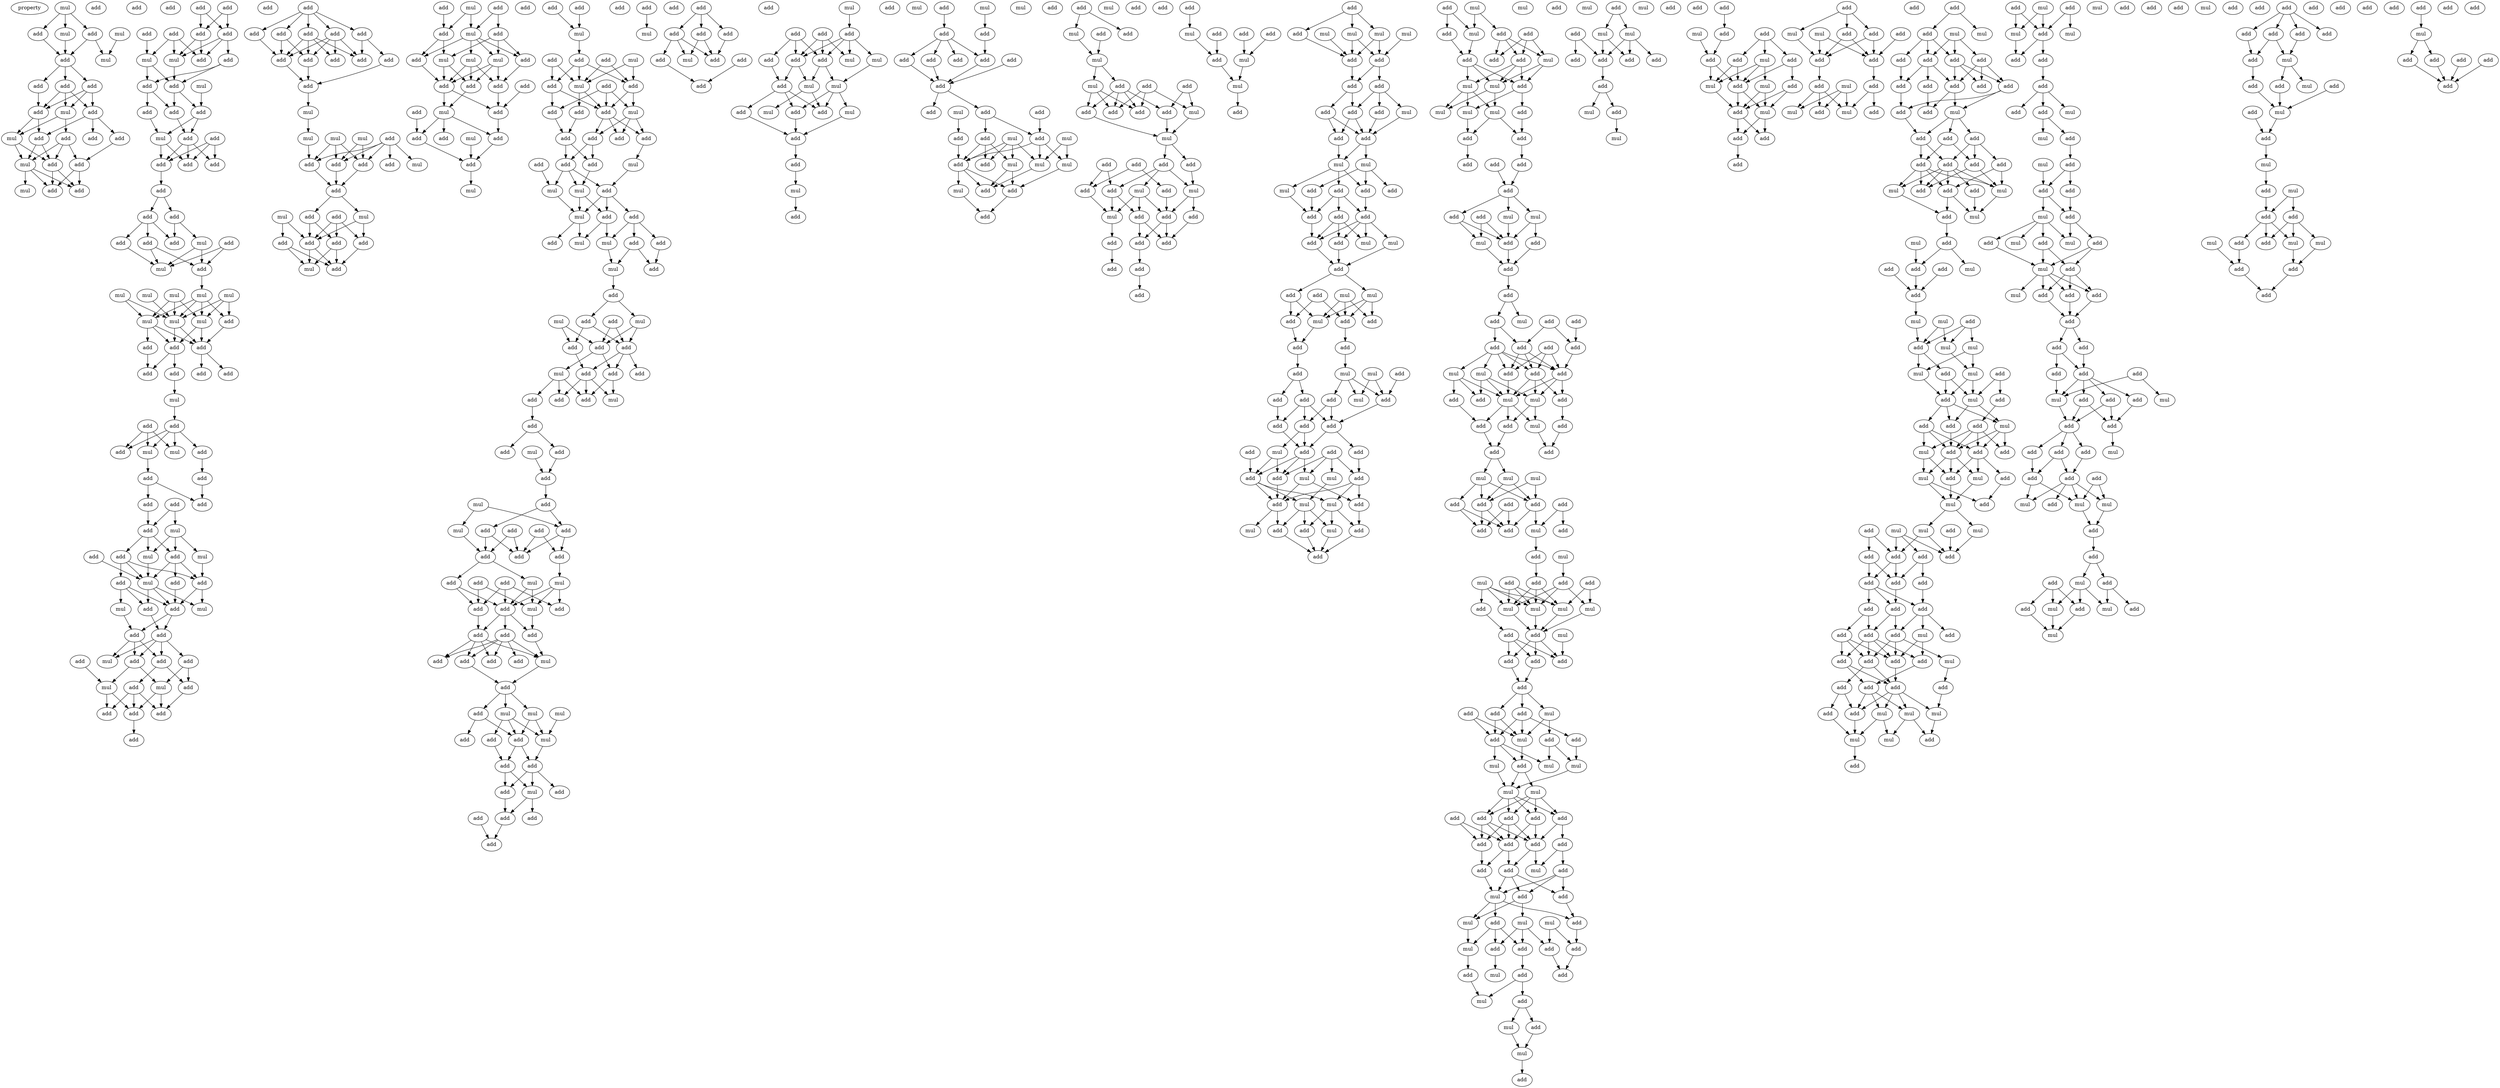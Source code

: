 digraph {
    node [fontcolor=black]
    property [mul=2,lf=1.4]
    0 [ label = mul ];
    1 [ label = mul ];
    2 [ label = mul ];
    3 [ label = add ];
    4 [ label = add ];
    5 [ label = add ];
    6 [ label = add ];
    7 [ label = mul ];
    8 [ label = add ];
    9 [ label = add ];
    10 [ label = add ];
    11 [ label = mul ];
    12 [ label = add ];
    13 [ label = add ];
    14 [ label = add ];
    15 [ label = mul ];
    16 [ label = add ];
    17 [ label = add ];
    18 [ label = add ];
    19 [ label = mul ];
    20 [ label = add ];
    21 [ label = add ];
    22 [ label = mul ];
    23 [ label = add ];
    24 [ label = add ];
    25 [ label = add ];
    26 [ label = add ];
    27 [ label = add ];
    28 [ label = add ];
    29 [ label = add ];
    30 [ label = add ];
    31 [ label = add ];
    32 [ label = add ];
    33 [ label = mul ];
    34 [ label = add ];
    35 [ label = add ];
    36 [ label = mul ];
    37 [ label = add ];
    38 [ label = add ];
    39 [ label = mul ];
    40 [ label = add ];
    41 [ label = add ];
    42 [ label = add ];
    43 [ label = add ];
    44 [ label = mul ];
    45 [ label = add ];
    46 [ label = add ];
    47 [ label = add ];
    48 [ label = add ];
    49 [ label = add ];
    50 [ label = add ];
    51 [ label = add ];
    52 [ label = add ];
    53 [ label = add ];
    54 [ label = add ];
    55 [ label = add ];
    56 [ label = mul ];
    57 [ label = add ];
    58 [ label = mul ];
    59 [ label = add ];
    60 [ label = mul ];
    61 [ label = mul ];
    62 [ label = mul ];
    63 [ label = mul ];
    64 [ label = mul ];
    65 [ label = mul ];
    66 [ label = mul ];
    67 [ label = mul ];
    68 [ label = add ];
    69 [ label = add ];
    70 [ label = add ];
    71 [ label = add ];
    72 [ label = add ];
    73 [ label = add ];
    74 [ label = add ];
    75 [ label = add ];
    76 [ label = mul ];
    77 [ label = add ];
    78 [ label = add ];
    79 [ label = mul ];
    80 [ label = add ];
    81 [ label = add ];
    82 [ label = mul ];
    83 [ label = add ];
    84 [ label = add ];
    85 [ label = add ];
    86 [ label = add ];
    87 [ label = add ];
    88 [ label = add ];
    89 [ label = mul ];
    90 [ label = mul ];
    91 [ label = add ];
    92 [ label = add ];
    93 [ label = mul ];
    94 [ label = add ];
    95 [ label = add ];
    96 [ label = add ];
    97 [ label = add ];
    98 [ label = mul ];
    99 [ label = mul ];
    100 [ label = mul ];
    101 [ label = add ];
    102 [ label = add ];
    103 [ label = add ];
    104 [ label = add ];
    105 [ label = add ];
    106 [ label = add ];
    107 [ label = add ];
    108 [ label = mul ];
    109 [ label = add ];
    110 [ label = mul ];
    111 [ label = add ];
    112 [ label = mul ];
    113 [ label = add ];
    114 [ label = add ];
    115 [ label = add ];
    116 [ label = add ];
    117 [ label = add ];
    118 [ label = add ];
    119 [ label = add ];
    120 [ label = add ];
    121 [ label = add ];
    122 [ label = add ];
    123 [ label = add ];
    124 [ label = add ];
    125 [ label = add ];
    126 [ label = add ];
    127 [ label = add ];
    128 [ label = add ];
    129 [ label = add ];
    130 [ label = mul ];
    131 [ label = mul ];
    132 [ label = add ];
    133 [ label = mul ];
    134 [ label = mul ];
    135 [ label = add ];
    136 [ label = add ];
    137 [ label = add ];
    138 [ label = add ];
    139 [ label = mul ];
    140 [ label = add ];
    141 [ label = add ];
    142 [ label = mul ];
    143 [ label = add ];
    144 [ label = mul ];
    145 [ label = add ];
    146 [ label = add ];
    147 [ label = add ];
    148 [ label = add ];
    149 [ label = mul ];
    150 [ label = add ];
    151 [ label = add ];
    152 [ label = add ];
    153 [ label = mul ];
    154 [ label = mul ];
    155 [ label = add ];
    156 [ label = add ];
    157 [ label = add ];
    158 [ label = add ];
    159 [ label = mul ];
    160 [ label = mul ];
    161 [ label = mul ];
    162 [ label = add ];
    163 [ label = add ];
    164 [ label = add ];
    165 [ label = add ];
    166 [ label = add ];
    167 [ label = add ];
    168 [ label = mul ];
    169 [ label = add ];
    170 [ label = add ];
    171 [ label = mul ];
    172 [ label = add ];
    173 [ label = add ];
    174 [ label = add ];
    175 [ label = add ];
    176 [ label = add ];
    177 [ label = mul ];
    178 [ label = mul ];
    179 [ label = add ];
    180 [ label = add ];
    181 [ label = mul ];
    182 [ label = add ];
    183 [ label = add ];
    184 [ label = mul ];
    185 [ label = add ];
    186 [ label = add ];
    187 [ label = add ];
    188 [ label = add ];
    189 [ label = mul ];
    190 [ label = add ];
    191 [ label = add ];
    192 [ label = add ];
    193 [ label = add ];
    194 [ label = add ];
    195 [ label = mul ];
    196 [ label = add ];
    197 [ label = add ];
    198 [ label = add ];
    199 [ label = mul ];
    200 [ label = mul ];
    201 [ label = add ];
    202 [ label = add ];
    203 [ label = mul ];
    204 [ label = add ];
    205 [ label = add ];
    206 [ label = mul ];
    207 [ label = add ];
    208 [ label = mul ];
    209 [ label = add ];
    210 [ label = mul ];
    211 [ label = add ];
    212 [ label = add ];
    213 [ label = mul ];
    214 [ label = add ];
    215 [ label = mul ];
    216 [ label = add ];
    217 [ label = add ];
    218 [ label = add ];
    219 [ label = add ];
    220 [ label = add ];
    221 [ label = mul ];
    222 [ label = add ];
    223 [ label = add ];
    224 [ label = add ];
    225 [ label = add ];
    226 [ label = add ];
    227 [ label = add ];
    228 [ label = mul ];
    229 [ label = add ];
    230 [ label = add ];
    231 [ label = mul ];
    232 [ label = add ];
    233 [ label = add ];
    234 [ label = mul ];
    235 [ label = add ];
    236 [ label = mul ];
    237 [ label = add ];
    238 [ label = add ];
    239 [ label = mul ];
    240 [ label = add ];
    241 [ label = add ];
    242 [ label = add ];
    243 [ label = add ];
    244 [ label = add ];
    245 [ label = add ];
    246 [ label = add ];
    247 [ label = mul ];
    248 [ label = add ];
    249 [ label = mul ];
    250 [ label = add ];
    251 [ label = add ];
    252 [ label = mul ];
    253 [ label = add ];
    254 [ label = add ];
    255 [ label = add ];
    256 [ label = add ];
    257 [ label = add ];
    258 [ label = add ];
    259 [ label = add ];
    260 [ label = add ];
    261 [ label = add ];
    262 [ label = mul ];
    263 [ label = add ];
    264 [ label = add ];
    265 [ label = mul ];
    266 [ label = mul ];
    267 [ label = mul ];
    268 [ label = add ];
    269 [ label = add ];
    270 [ label = add ];
    271 [ label = mul ];
    272 [ label = add ];
    273 [ label = add ];
    274 [ label = add ];
    275 [ label = add ];
    276 [ label = add ];
    277 [ label = mul ];
    278 [ label = add ];
    279 [ label = add ];
    280 [ label = add ];
    281 [ label = add ];
    282 [ label = add ];
    283 [ label = add ];
    284 [ label = add ];
    285 [ label = add ];
    286 [ label = add ];
    287 [ label = add ];
    288 [ label = add ];
    289 [ label = mul ];
    290 [ label = add ];
    291 [ label = add ];
    292 [ label = mul ];
    293 [ label = add ];
    294 [ label = add ];
    295 [ label = add ];
    296 [ label = mul ];
    297 [ label = mul ];
    298 [ label = add ];
    299 [ label = add ];
    300 [ label = add ];
    301 [ label = mul ];
    302 [ label = add ];
    303 [ label = mul ];
    304 [ label = mul ];
    305 [ label = add ];
    306 [ label = add ];
    307 [ label = add ];
    308 [ label = mul ];
    309 [ label = add ];
    310 [ label = add ];
    311 [ label = add ];
    312 [ label = mul ];
    313 [ label = mul ];
    314 [ label = add ];
    315 [ label = add ];
    316 [ label = mul ];
    317 [ label = add ];
    318 [ label = add ];
    319 [ label = add ];
    320 [ label = add ];
    321 [ label = add ];
    322 [ label = add ];
    323 [ label = add ];
    324 [ label = add ];
    325 [ label = add ];
    326 [ label = add ];
    327 [ label = add ];
    328 [ label = mul ];
    329 [ label = add ];
    330 [ label = add ];
    331 [ label = mul ];
    332 [ label = mul ];
    333 [ label = add ];
    334 [ label = add ];
    335 [ label = mul ];
    336 [ label = mul ];
    337 [ label = add ];
    338 [ label = mul ];
    339 [ label = add ];
    340 [ label = mul ];
    341 [ label = add ];
    342 [ label = add ];
    343 [ label = mul ];
    344 [ label = add ];
    345 [ label = add ];
    346 [ label = mul ];
    347 [ label = add ];
    348 [ label = add ];
    349 [ label = mul ];
    350 [ label = mul ];
    351 [ label = add ];
    352 [ label = add ];
    353 [ label = add ];
    354 [ label = mul ];
    355 [ label = add ];
    356 [ label = add ];
    357 [ label = add ];
    358 [ label = add ];
    359 [ label = mul ];
    360 [ label = add ];
    361 [ label = add ];
    362 [ label = add ];
    363 [ label = add ];
    364 [ label = mul ];
    365 [ label = add ];
    366 [ label = mul ];
    367 [ label = mul ];
    368 [ label = add ];
    369 [ label = add ];
    370 [ label = add ];
    371 [ label = add ];
    372 [ label = add ];
    373 [ label = mul ];
    374 [ label = add ];
    375 [ label = add ];
    376 [ label = add ];
    377 [ label = add ];
    378 [ label = add ];
    379 [ label = add ];
    380 [ label = add ];
    381 [ label = add ];
    382 [ label = add ];
    383 [ label = add ];
    384 [ label = mul ];
    385 [ label = add ];
    386 [ label = add ];
    387 [ label = add ];
    388 [ label = mul ];
    389 [ label = mul ];
    390 [ label = add ];
    391 [ label = add ];
    392 [ label = add ];
    393 [ label = mul ];
    394 [ label = mul ];
    395 [ label = mul ];
    396 [ label = mul ];
    397 [ label = add ];
    398 [ label = add ];
    399 [ label = add ];
    400 [ label = add ];
    401 [ label = add ];
    402 [ label = add ];
    403 [ label = add ];
    404 [ label = mul ];
    405 [ label = add ];
    406 [ label = add ];
    407 [ label = mul ];
    408 [ label = mul ];
    409 [ label = mul ];
    410 [ label = add ];
    411 [ label = add ];
    412 [ label = add ];
    413 [ label = add ];
    414 [ label = add ];
    415 [ label = add ];
    416 [ label = add ];
    417 [ label = add ];
    418 [ label = mul ];
    419 [ label = mul ];
    420 [ label = add ];
    421 [ label = add ];
    422 [ label = add ];
    423 [ label = add ];
    424 [ label = mul ];
    425 [ label = mul ];
    426 [ label = add ];
    427 [ label = add ];
    428 [ label = mul ];
    429 [ label = add ];
    430 [ label = add ];
    431 [ label = add ];
    432 [ label = mul ];
    433 [ label = add ];
    434 [ label = add ];
    435 [ label = mul ];
    436 [ label = add ];
    437 [ label = add ];
    438 [ label = mul ];
    439 [ label = add ];
    440 [ label = add ];
    441 [ label = add ];
    442 [ label = add ];
    443 [ label = add ];
    444 [ label = mul ];
    445 [ label = add ];
    446 [ label = add ];
    447 [ label = add ];
    448 [ label = add ];
    449 [ label = add ];
    450 [ label = add ];
    451 [ label = mul ];
    452 [ label = mul ];
    453 [ label = add ];
    454 [ label = add ];
    455 [ label = add ];
    456 [ label = mul ];
    457 [ label = mul ];
    458 [ label = add ];
    459 [ label = mul ];
    460 [ label = add ];
    461 [ label = mul ];
    462 [ label = add ];
    463 [ label = add ];
    464 [ label = mul ];
    465 [ label = add ];
    466 [ label = add ];
    467 [ label = mul ];
    468 [ label = add ];
    469 [ label = add ];
    470 [ label = add ];
    471 [ label = add ];
    472 [ label = add ];
    473 [ label = mul ];
    474 [ label = mul ];
    475 [ label = add ];
    476 [ label = mul ];
    477 [ label = mul ];
    478 [ label = mul ];
    479 [ label = add ];
    480 [ label = mul ];
    481 [ label = add ];
    482 [ label = add ];
    483 [ label = mul ];
    484 [ label = add ];
    485 [ label = add ];
    486 [ label = add ];
    487 [ label = add ];
    488 [ label = add ];
    489 [ label = mul ];
    490 [ label = add ];
    491 [ label = add ];
    492 [ label = mul ];
    493 [ label = add ];
    494 [ label = add ];
    495 [ label = mul ];
    496 [ label = add ];
    497 [ label = add ];
    498 [ label = add ];
    499 [ label = add ];
    500 [ label = add ];
    501 [ label = mul ];
    502 [ label = add ];
    503 [ label = add ];
    504 [ label = add ];
    505 [ label = add ];
    506 [ label = add ];
    507 [ label = add ];
    508 [ label = add ];
    509 [ label = mul ];
    510 [ label = mul ];
    511 [ label = add ];
    512 [ label = mul ];
    513 [ label = add ];
    514 [ label = add ];
    515 [ label = mul ];
    516 [ label = add ];
    517 [ label = add ];
    518 [ label = add ];
    519 [ label = mul ];
    520 [ label = add ];
    521 [ label = add ];
    522 [ label = mul ];
    523 [ label = mul ];
    524 [ label = mul ];
    525 [ label = add ];
    526 [ label = add ];
    527 [ label = add ];
    528 [ label = add ];
    529 [ label = add ];
    530 [ label = add ];
    531 [ label = add ];
    532 [ label = add ];
    533 [ label = mul ];
    534 [ label = add ];
    535 [ label = mul ];
    536 [ label = add ];
    537 [ label = add ];
    538 [ label = add ];
    539 [ label = add ];
    540 [ label = mul ];
    541 [ label = add ];
    542 [ label = mul ];
    543 [ label = mul ];
    544 [ label = mul ];
    545 [ label = mul ];
    546 [ label = mul ];
    547 [ label = add ];
    548 [ label = add ];
    549 [ label = add ];
    550 [ label = add ];
    551 [ label = mul ];
    552 [ label = add ];
    553 [ label = add ];
    554 [ label = mul ];
    555 [ label = add ];
    556 [ label = add ];
    557 [ label = add ];
    558 [ label = mul ];
    559 [ label = add ];
    560 [ label = add ];
    561 [ label = add ];
    562 [ label = mul ];
    563 [ label = mul ];
    564 [ label = mul ];
    565 [ label = add ];
    566 [ label = mul ];
    567 [ label = mul ];
    568 [ label = add ];
    569 [ label = add ];
    570 [ label = add ];
    571 [ label = add ];
    572 [ label = add ];
    573 [ label = add ];
    574 [ label = add ];
    575 [ label = add ];
    576 [ label = add ];
    577 [ label = add ];
    578 [ label = add ];
    579 [ label = mul ];
    580 [ label = add ];
    581 [ label = add ];
    582 [ label = add ];
    583 [ label = mul ];
    584 [ label = mul ];
    585 [ label = add ];
    586 [ label = mul ];
    587 [ label = mul ];
    588 [ label = add ];
    589 [ label = add ];
    590 [ label = add ];
    591 [ label = add ];
    592 [ label = mul ];
    593 [ label = add ];
    594 [ label = add ];
    595 [ label = add ];
    596 [ label = mul ];
    597 [ label = add ];
    598 [ label = mul ];
    599 [ label = add ];
    600 [ label = mul ];
    601 [ label = add ];
    602 [ label = mul ];
    603 [ label = add ];
    604 [ label = add ];
    605 [ label = mul ];
    606 [ label = add ];
    607 [ label = mul ];
    608 [ label = add ];
    609 [ label = add ];
    610 [ label = add ];
    611 [ label = add ];
    612 [ label = add ];
    613 [ label = mul ];
    614 [ label = add ];
    615 [ label = mul ];
    616 [ label = add ];
    617 [ label = add ];
    618 [ label = mul ];
    619 [ label = add ];
    620 [ label = mul ];
    621 [ label = add ];
    622 [ label = add ];
    623 [ label = add ];
    624 [ label = add ];
    625 [ label = add ];
    626 [ label = mul ];
    627 [ label = mul ];
    628 [ label = add ];
    629 [ label = add ];
    630 [ label = mul ];
    631 [ label = mul ];
    632 [ label = add ];
    633 [ label = add ];
    634 [ label = add ];
    635 [ label = add ];
    636 [ label = add ];
    637 [ label = add ];
    638 [ label = add ];
    639 [ label = mul ];
    640 [ label = add ];
    641 [ label = mul ];
    642 [ label = add ];
    643 [ label = add ];
    644 [ label = mul ];
    645 [ label = add ];
    646 [ label = add ];
    647 [ label = add ];
    648 [ label = add ];
    649 [ label = mul ];
    650 [ label = mul ];
    651 [ label = add ];
    652 [ label = add ];
    653 [ label = mul ];
    654 [ label = mul ];
    655 [ label = add ];
    656 [ label = add ];
    657 [ label = add ];
    658 [ label = add ];
    659 [ label = add ];
    660 [ label = add ];
    661 [ label = add ];
    662 [ label = add ];
    663 [ label = add ];
    664 [ label = add ];
    665 [ label = mul ];
    666 [ label = add ];
    667 [ label = add ];
    668 [ label = add ];
    669 [ label = add ];
    670 [ label = add ];
    671 [ label = add ];
    672 [ label = add ];
    673 [ label = add ];
    674 [ label = add ];
    675 [ label = add ];
    676 [ label = mul ];
    677 [ label = add ];
    678 [ label = mul ];
    679 [ label = add ];
    680 [ label = add ];
    681 [ label = mul ];
    682 [ label = mul ];
    683 [ label = add ];
    684 [ label = add ];
    685 [ label = add ];
    686 [ label = add ];
    687 [ label = mul ];
    688 [ label = add ];
    689 [ label = add ];
    690 [ label = mul ];
    691 [ label = mul ];
    692 [ label = mul ];
    693 [ label = add ];
    694 [ label = mul ];
    695 [ label = add ];
    696 [ label = mul ];
    697 [ label = mul ];
    698 [ label = add ];
    699 [ label = add ];
    700 [ label = add ];
    701 [ label = mul ];
    702 [ label = add ];
    703 [ label = add ];
    704 [ label = add ];
    705 [ label = mul ];
    706 [ label = mul ];
    707 [ label = add ];
    708 [ label = add ];
    709 [ label = add ];
    710 [ label = mul ];
    711 [ label = add ];
    712 [ label = add ];
    713 [ label = mul ];
    714 [ label = mul ];
    715 [ label = add ];
    716 [ label = add ];
    717 [ label = mul ];
    718 [ label = add ];
    719 [ label = mul ];
    720 [ label = mul ];
    721 [ label = add ];
    722 [ label = add ];
    723 [ label = add ];
    724 [ label = add ];
    725 [ label = add ];
    726 [ label = add ];
    727 [ label = add ];
    728 [ label = add ];
    729 [ label = add ];
    730 [ label = add ];
    731 [ label = add ];
    732 [ label = mul ];
    733 [ label = add ];
    734 [ label = add ];
    735 [ label = add ];
    736 [ label = add ];
    737 [ label = add ];
    738 [ label = mul ];
    739 [ label = add ];
    740 [ label = add ];
    741 [ label = add ];
    742 [ label = add ];
    743 [ label = add ];
    744 [ label = add ];
    745 [ label = add ];
    746 [ label = add ];
    747 [ label = mul ];
    748 [ label = mul ];
    749 [ label = mul ];
    750 [ label = add ];
    751 [ label = mul ];
    752 [ label = mul ];
    753 [ label = add ];
    754 [ label = mul ];
    755 [ label = mul ];
    756 [ label = add ];
    757 [ label = add ];
    758 [ label = add ];
    759 [ label = mul ];
    760 [ label = mul ];
    761 [ label = add ];
    762 [ label = add ];
    763 [ label = add ];
    764 [ label = add ];
    765 [ label = add ];
    766 [ label = mul ];
    767 [ label = mul ];
    768 [ label = add ];
    769 [ label = add ];
    770 [ label = mul ];
    771 [ label = add ];
    772 [ label = add ];
    773 [ label = add ];
    774 [ label = add ];
    775 [ label = mul ];
    776 [ label = add ];
    777 [ label = mul ];
    778 [ label = add ];
    779 [ label = add ];
    780 [ label = add ];
    781 [ label = mul ];
    782 [ label = add ];
    783 [ label = mul ];
    784 [ label = add ];
    785 [ label = add ];
    786 [ label = mul ];
    787 [ label = add ];
    788 [ label = add ];
    789 [ label = add ];
    790 [ label = add ];
    791 [ label = mul ];
    792 [ label = add ];
    793 [ label = add ];
    794 [ label = add ];
    795 [ label = add ];
    796 [ label = mul ];
    797 [ label = add ];
    798 [ label = add ];
    799 [ label = add ];
    800 [ label = mul ];
    801 [ label = add ];
    802 [ label = add ];
    803 [ label = mul ];
    804 [ label = add ];
    805 [ label = add ];
    806 [ label = add ];
    807 [ label = add ];
    808 [ label = add ];
    809 [ label = add ];
    810 [ label = add ];
    811 [ label = mul ];
    812 [ label = add ];
    813 [ label = mul ];
    814 [ label = mul ];
    815 [ label = add ];
    816 [ label = add ];
    817 [ label = add ];
    818 [ label = mul ];
    819 [ label = add ];
    820 [ label = add ];
    821 [ label = add ];
    822 [ label = add ];
    823 [ label = mul ];
    824 [ label = mul ];
    825 [ label = add ];
    826 [ label = mul ];
    827 [ label = add ];
    828 [ label = add ];
    829 [ label = add ];
    830 [ label = add ];
    831 [ label = add ];
    832 [ label = add ];
    833 [ label = mul ];
    834 [ label = mul ];
    835 [ label = add ];
    836 [ label = add ];
    837 [ label = add ];
    838 [ label = add ];
    839 [ label = mul ];
    840 [ label = add ];
    841 [ label = add ];
    842 [ label = mul ];
    843 [ label = add ];
    844 [ label = add ];
    845 [ label = add ];
    846 [ label = mul ];
    847 [ label = add ];
    848 [ label = add ];
    849 [ label = add ];
    850 [ label = mul ];
    851 [ label = mul ];
    852 [ label = mul ];
    853 [ label = add ];
    854 [ label = add ];
    855 [ label = add ];
    856 [ label = add ];
    857 [ label = add ];
    858 [ label = add ];
    859 [ label = mul ];
    860 [ label = add ];
    861 [ label = add ];
    862 [ label = add ];
    863 [ label = add ];
    864 [ label = add ];
    865 [ label = add ];
    866 [ label = add ];
    0 -> 2 [ name = 0 ];
    0 -> 4 [ name = 1 ];
    0 -> 5 [ name = 2 ];
    1 -> 7 [ name = 3 ];
    2 -> 6 [ name = 4 ];
    4 -> 6 [ name = 5 ];
    4 -> 7 [ name = 6 ];
    5 -> 6 [ name = 7 ];
    6 -> 8 [ name = 8 ];
    6 -> 9 [ name = 9 ];
    6 -> 10 [ name = 10 ];
    8 -> 11 [ name = 11 ];
    8 -> 12 [ name = 12 ];
    8 -> 13 [ name = 13 ];
    9 -> 13 [ name = 14 ];
    10 -> 11 [ name = 15 ];
    10 -> 12 [ name = 16 ];
    10 -> 13 [ name = 17 ];
    11 -> 15 [ name = 18 ];
    11 -> 18 [ name = 19 ];
    12 -> 14 [ name = 20 ];
    12 -> 16 [ name = 21 ];
    12 -> 17 [ name = 22 ];
    13 -> 15 [ name = 23 ];
    13 -> 17 [ name = 24 ];
    14 -> 20 [ name = 25 ];
    15 -> 19 [ name = 26 ];
    15 -> 21 [ name = 27 ];
    17 -> 19 [ name = 28 ];
    17 -> 21 [ name = 29 ];
    18 -> 19 [ name = 30 ];
    18 -> 20 [ name = 31 ];
    18 -> 21 [ name = 32 ];
    19 -> 22 [ name = 33 ];
    19 -> 23 [ name = 34 ];
    19 -> 25 [ name = 35 ];
    20 -> 23 [ name = 36 ];
    20 -> 25 [ name = 37 ];
    21 -> 23 [ name = 38 ];
    21 -> 25 [ name = 39 ];
    27 -> 30 [ name = 40 ];
    27 -> 31 [ name = 41 ];
    28 -> 30 [ name = 42 ];
    28 -> 31 [ name = 43 ];
    29 -> 33 [ name = 44 ];
    29 -> 35 [ name = 45 ];
    29 -> 36 [ name = 46 ];
    30 -> 35 [ name = 47 ];
    30 -> 36 [ name = 48 ];
    31 -> 34 [ name = 49 ];
    31 -> 35 [ name = 50 ];
    31 -> 36 [ name = 51 ];
    32 -> 33 [ name = 52 ];
    33 -> 37 [ name = 53 ];
    33 -> 38 [ name = 54 ];
    34 -> 37 [ name = 55 ];
    34 -> 38 [ name = 56 ];
    36 -> 37 [ name = 57 ];
    37 -> 40 [ name = 58 ];
    37 -> 41 [ name = 59 ];
    38 -> 41 [ name = 60 ];
    38 -> 42 [ name = 61 ];
    39 -> 40 [ name = 62 ];
    40 -> 43 [ name = 63 ];
    40 -> 44 [ name = 64 ];
    41 -> 43 [ name = 65 ];
    42 -> 44 [ name = 66 ];
    43 -> 46 [ name = 67 ];
    43 -> 48 [ name = 68 ];
    43 -> 49 [ name = 69 ];
    44 -> 48 [ name = 70 ];
    44 -> 49 [ name = 71 ];
    45 -> 46 [ name = 72 ];
    45 -> 48 [ name = 73 ];
    45 -> 49 [ name = 74 ];
    49 -> 50 [ name = 75 ];
    50 -> 51 [ name = 76 ];
    50 -> 52 [ name = 77 ];
    51 -> 56 [ name = 78 ];
    51 -> 57 [ name = 79 ];
    52 -> 53 [ name = 80 ];
    52 -> 54 [ name = 81 ];
    52 -> 57 [ name = 82 ];
    53 -> 58 [ name = 83 ];
    54 -> 58 [ name = 84 ];
    54 -> 59 [ name = 85 ];
    55 -> 58 [ name = 86 ];
    55 -> 59 [ name = 87 ];
    56 -> 58 [ name = 88 ];
    56 -> 59 [ name = 89 ];
    59 -> 60 [ name = 90 ];
    60 -> 65 [ name = 91 ];
    60 -> 66 [ name = 92 ];
    60 -> 67 [ name = 93 ];
    60 -> 68 [ name = 94 ];
    61 -> 66 [ name = 95 ];
    61 -> 67 [ name = 96 ];
    61 -> 68 [ name = 97 ];
    62 -> 67 [ name = 98 ];
    63 -> 65 [ name = 99 ];
    63 -> 67 [ name = 100 ];
    64 -> 65 [ name = 101 ];
    64 -> 66 [ name = 102 ];
    64 -> 67 [ name = 103 ];
    65 -> 69 [ name = 104 ];
    65 -> 70 [ name = 105 ];
    65 -> 71 [ name = 106 ];
    66 -> 70 [ name = 107 ];
    66 -> 71 [ name = 108 ];
    67 -> 70 [ name = 109 ];
    67 -> 71 [ name = 110 ];
    68 -> 71 [ name = 111 ];
    69 -> 74 [ name = 112 ];
    70 -> 72 [ name = 113 ];
    70 -> 74 [ name = 114 ];
    71 -> 73 [ name = 115 ];
    71 -> 75 [ name = 116 ];
    72 -> 76 [ name = 117 ];
    76 -> 78 [ name = 118 ];
    77 -> 79 [ name = 119 ];
    77 -> 81 [ name = 120 ];
    77 -> 82 [ name = 121 ];
    78 -> 79 [ name = 122 ];
    78 -> 80 [ name = 123 ];
    78 -> 81 [ name = 124 ];
    78 -> 82 [ name = 125 ];
    80 -> 84 [ name = 126 ];
    82 -> 83 [ name = 127 ];
    83 -> 86 [ name = 128 ];
    83 -> 87 [ name = 129 ];
    84 -> 87 [ name = 130 ];
    85 -> 88 [ name = 131 ];
    85 -> 89 [ name = 132 ];
    86 -> 88 [ name = 133 ];
    88 -> 90 [ name = 134 ];
    88 -> 92 [ name = 135 ];
    88 -> 94 [ name = 136 ];
    89 -> 90 [ name = 137 ];
    89 -> 93 [ name = 138 ];
    89 -> 94 [ name = 139 ];
    90 -> 98 [ name = 140 ];
    91 -> 98 [ name = 141 ];
    92 -> 95 [ name = 142 ];
    92 -> 97 [ name = 143 ];
    92 -> 98 [ name = 144 ];
    93 -> 95 [ name = 145 ];
    94 -> 95 [ name = 146 ];
    94 -> 96 [ name = 147 ];
    94 -> 98 [ name = 148 ];
    95 -> 99 [ name = 149 ];
    95 -> 101 [ name = 150 ];
    96 -> 101 [ name = 151 ];
    97 -> 100 [ name = 152 ];
    97 -> 101 [ name = 153 ];
    97 -> 102 [ name = 154 ];
    98 -> 99 [ name = 155 ];
    98 -> 101 [ name = 156 ];
    98 -> 102 [ name = 157 ];
    100 -> 103 [ name = 158 ];
    101 -> 103 [ name = 159 ];
    101 -> 104 [ name = 160 ];
    102 -> 104 [ name = 161 ];
    103 -> 105 [ name = 162 ];
    103 -> 106 [ name = 163 ];
    103 -> 108 [ name = 164 ];
    104 -> 105 [ name = 165 ];
    104 -> 106 [ name = 166 ];
    104 -> 107 [ name = 167 ];
    104 -> 108 [ name = 168 ];
    105 -> 110 [ name = 169 ];
    105 -> 112 [ name = 170 ];
    106 -> 111 [ name = 171 ];
    106 -> 113 [ name = 172 ];
    107 -> 110 [ name = 173 ];
    107 -> 111 [ name = 174 ];
    109 -> 112 [ name = 175 ];
    110 -> 115 [ name = 176 ];
    110 -> 116 [ name = 177 ];
    111 -> 115 [ name = 178 ];
    112 -> 114 [ name = 179 ];
    112 -> 116 [ name = 180 ];
    113 -> 114 [ name = 181 ];
    113 -> 115 [ name = 182 ];
    113 -> 116 [ name = 183 ];
    116 -> 117 [ name = 184 ];
    118 -> 119 [ name = 185 ];
    118 -> 120 [ name = 186 ];
    118 -> 121 [ name = 187 ];
    118 -> 122 [ name = 188 ];
    118 -> 123 [ name = 189 ];
    119 -> 124 [ name = 190 ];
    119 -> 125 [ name = 191 ];
    119 -> 127 [ name = 192 ];
    119 -> 128 [ name = 193 ];
    120 -> 124 [ name = 194 ];
    121 -> 124 [ name = 195 ];
    121 -> 128 [ name = 196 ];
    122 -> 125 [ name = 197 ];
    122 -> 126 [ name = 198 ];
    123 -> 124 [ name = 199 ];
    123 -> 125 [ name = 200 ];
    123 -> 127 [ name = 201 ];
    123 -> 128 [ name = 202 ];
    124 -> 129 [ name = 203 ];
    126 -> 129 [ name = 204 ];
    128 -> 129 [ name = 205 ];
    129 -> 130 [ name = 206 ];
    130 -> 134 [ name = 207 ];
    131 -> 135 [ name = 208 ];
    131 -> 137 [ name = 209 ];
    131 -> 138 [ name = 210 ];
    132 -> 135 [ name = 211 ];
    132 -> 136 [ name = 212 ];
    132 -> 137 [ name = 213 ];
    132 -> 138 [ name = 214 ];
    132 -> 139 [ name = 215 ];
    133 -> 137 [ name = 216 ];
    133 -> 138 [ name = 217 ];
    134 -> 135 [ name = 218 ];
    135 -> 140 [ name = 219 ];
    137 -> 140 [ name = 220 ];
    138 -> 140 [ name = 221 ];
    140 -> 141 [ name = 222 ];
    140 -> 144 [ name = 223 ];
    141 -> 147 [ name = 224 ];
    141 -> 148 [ name = 225 ];
    142 -> 145 [ name = 226 ];
    142 -> 148 [ name = 227 ];
    143 -> 146 [ name = 228 ];
    143 -> 147 [ name = 229 ];
    143 -> 148 [ name = 230 ];
    144 -> 146 [ name = 231 ];
    144 -> 148 [ name = 232 ];
    145 -> 149 [ name = 233 ];
    145 -> 150 [ name = 234 ];
    146 -> 150 [ name = 235 ];
    147 -> 149 [ name = 236 ];
    147 -> 150 [ name = 237 ];
    148 -> 149 [ name = 238 ];
    148 -> 150 [ name = 239 ];
    151 -> 155 [ name = 240 ];
    152 -> 154 [ name = 241 ];
    152 -> 156 [ name = 242 ];
    153 -> 154 [ name = 243 ];
    153 -> 155 [ name = 244 ];
    154 -> 157 [ name = 245 ];
    154 -> 158 [ name = 246 ];
    154 -> 159 [ name = 247 ];
    154 -> 160 [ name = 248 ];
    155 -> 157 [ name = 249 ];
    155 -> 161 [ name = 250 ];
    156 -> 158 [ name = 251 ];
    156 -> 160 [ name = 252 ];
    156 -> 161 [ name = 253 ];
    157 -> 165 [ name = 254 ];
    158 -> 164 [ name = 255 ];
    159 -> 163 [ name = 256 ];
    159 -> 164 [ name = 257 ];
    159 -> 165 [ name = 258 ];
    160 -> 163 [ name = 259 ];
    160 -> 164 [ name = 260 ];
    160 -> 165 [ name = 261 ];
    161 -> 163 [ name = 262 ];
    161 -> 165 [ name = 263 ];
    162 -> 167 [ name = 264 ];
    163 -> 168 [ name = 265 ];
    164 -> 167 [ name = 266 ];
    165 -> 167 [ name = 267 ];
    165 -> 168 [ name = 268 ];
    166 -> 169 [ name = 269 ];
    167 -> 172 [ name = 270 ];
    168 -> 169 [ name = 271 ];
    168 -> 170 [ name = 272 ];
    168 -> 172 [ name = 273 ];
    169 -> 173 [ name = 274 ];
    171 -> 173 [ name = 275 ];
    172 -> 173 [ name = 276 ];
    173 -> 177 [ name = 277 ];
    175 -> 178 [ name = 278 ];
    176 -> 178 [ name = 279 ];
    178 -> 182 [ name = 280 ];
    179 -> 183 [ name = 281 ];
    179 -> 184 [ name = 282 ];
    180 -> 184 [ name = 283 ];
    180 -> 185 [ name = 284 ];
    181 -> 183 [ name = 285 ];
    181 -> 184 [ name = 286 ];
    182 -> 183 [ name = 287 ];
    182 -> 184 [ name = 288 ];
    182 -> 185 [ name = 289 ];
    183 -> 188 [ name = 290 ];
    183 -> 189 [ name = 291 ];
    184 -> 188 [ name = 292 ];
    184 -> 190 [ name = 293 ];
    185 -> 187 [ name = 294 ];
    185 -> 188 [ name = 295 ];
    186 -> 187 [ name = 296 ];
    186 -> 188 [ name = 297 ];
    186 -> 189 [ name = 298 ];
    187 -> 191 [ name = 299 ];
    188 -> 192 [ name = 300 ];
    188 -> 193 [ name = 301 ];
    188 -> 194 [ name = 302 ];
    189 -> 192 [ name = 303 ];
    189 -> 193 [ name = 304 ];
    189 -> 194 [ name = 305 ];
    190 -> 191 [ name = 306 ];
    191 -> 196 [ name = 307 ];
    191 -> 198 [ name = 308 ];
    192 -> 196 [ name = 309 ];
    192 -> 198 [ name = 310 ];
    194 -> 195 [ name = 311 ];
    195 -> 201 [ name = 312 ];
    196 -> 199 [ name = 313 ];
    196 -> 200 [ name = 314 ];
    196 -> 201 [ name = 315 ];
    197 -> 199 [ name = 316 ];
    198 -> 200 [ name = 317 ];
    199 -> 203 [ name = 318 ];
    200 -> 202 [ name = 319 ];
    200 -> 203 [ name = 320 ];
    201 -> 202 [ name = 321 ];
    201 -> 203 [ name = 322 ];
    201 -> 204 [ name = 323 ];
    202 -> 206 [ name = 324 ];
    202 -> 208 [ name = 325 ];
    203 -> 207 [ name = 326 ];
    203 -> 208 [ name = 327 ];
    204 -> 205 [ name = 328 ];
    204 -> 206 [ name = 329 ];
    204 -> 209 [ name = 330 ];
    205 -> 210 [ name = 331 ];
    205 -> 211 [ name = 332 ];
    206 -> 210 [ name = 333 ];
    209 -> 211 [ name = 334 ];
    210 -> 212 [ name = 335 ];
    212 -> 213 [ name = 336 ];
    212 -> 216 [ name = 337 ];
    213 -> 217 [ name = 338 ];
    213 -> 218 [ name = 339 ];
    214 -> 217 [ name = 340 ];
    214 -> 218 [ name = 341 ];
    215 -> 218 [ name = 342 ];
    215 -> 219 [ name = 343 ];
    216 -> 217 [ name = 344 ];
    216 -> 219 [ name = 345 ];
    217 -> 220 [ name = 346 ];
    217 -> 222 [ name = 347 ];
    217 -> 223 [ name = 348 ];
    218 -> 221 [ name = 349 ];
    218 -> 222 [ name = 350 ];
    219 -> 223 [ name = 351 ];
    221 -> 224 [ name = 352 ];
    221 -> 225 [ name = 353 ];
    221 -> 226 [ name = 354 ];
    222 -> 226 [ name = 355 ];
    222 -> 228 [ name = 356 ];
    223 -> 224 [ name = 357 ];
    223 -> 226 [ name = 358 ];
    223 -> 228 [ name = 359 ];
    225 -> 229 [ name = 360 ];
    229 -> 232 [ name = 361 ];
    229 -> 233 [ name = 362 ];
    230 -> 234 [ name = 363 ];
    231 -> 235 [ name = 364 ];
    233 -> 235 [ name = 365 ];
    235 -> 237 [ name = 366 ];
    236 -> 239 [ name = 367 ];
    236 -> 242 [ name = 368 ];
    237 -> 238 [ name = 369 ];
    237 -> 242 [ name = 370 ];
    238 -> 243 [ name = 371 ];
    238 -> 244 [ name = 372 ];
    239 -> 244 [ name = 373 ];
    240 -> 243 [ name = 374 ];
    240 -> 244 [ name = 375 ];
    241 -> 243 [ name = 376 ];
    241 -> 245 [ name = 377 ];
    242 -> 243 [ name = 378 ];
    242 -> 245 [ name = 379 ];
    244 -> 247 [ name = 380 ];
    244 -> 250 [ name = 381 ];
    245 -> 249 [ name = 382 ];
    246 -> 251 [ name = 383 ];
    246 -> 253 [ name = 384 ];
    246 -> 254 [ name = 385 ];
    247 -> 252 [ name = 386 ];
    247 -> 254 [ name = 387 ];
    248 -> 252 [ name = 388 ];
    248 -> 253 [ name = 389 ];
    249 -> 251 [ name = 390 ];
    249 -> 252 [ name = 391 ];
    249 -> 254 [ name = 392 ];
    250 -> 253 [ name = 393 ];
    250 -> 254 [ name = 394 ];
    252 -> 256 [ name = 395 ];
    253 -> 255 [ name = 396 ];
    254 -> 255 [ name = 397 ];
    254 -> 256 [ name = 398 ];
    254 -> 257 [ name = 399 ];
    255 -> 258 [ name = 400 ];
    255 -> 259 [ name = 401 ];
    255 -> 261 [ name = 402 ];
    255 -> 262 [ name = 403 ];
    256 -> 262 [ name = 404 ];
    257 -> 258 [ name = 405 ];
    257 -> 259 [ name = 406 ];
    257 -> 260 [ name = 407 ];
    257 -> 261 [ name = 408 ];
    257 -> 262 [ name = 409 ];
    259 -> 263 [ name = 410 ];
    262 -> 263 [ name = 411 ];
    263 -> 264 [ name = 412 ];
    263 -> 265 [ name = 413 ];
    263 -> 267 [ name = 414 ];
    264 -> 268 [ name = 415 ];
    264 -> 269 [ name = 416 ];
    265 -> 268 [ name = 417 ];
    265 -> 270 [ name = 418 ];
    265 -> 271 [ name = 419 ];
    266 -> 271 [ name = 420 ];
    267 -> 268 [ name = 421 ];
    267 -> 271 [ name = 422 ];
    268 -> 273 [ name = 423 ];
    268 -> 274 [ name = 424 ];
    270 -> 273 [ name = 425 ];
    271 -> 274 [ name = 426 ];
    273 -> 276 [ name = 427 ];
    273 -> 277 [ name = 428 ];
    274 -> 275 [ name = 429 ];
    274 -> 276 [ name = 430 ];
    274 -> 277 [ name = 431 ];
    276 -> 280 [ name = 432 ];
    277 -> 279 [ name = 433 ];
    277 -> 280 [ name = 434 ];
    278 -> 281 [ name = 435 ];
    280 -> 281 [ name = 436 ];
    282 -> 283 [ name = 437 ];
    282 -> 284 [ name = 438 ];
    282 -> 285 [ name = 439 ];
    283 -> 289 [ name = 440 ];
    283 -> 290 [ name = 441 ];
    284 -> 288 [ name = 442 ];
    284 -> 289 [ name = 443 ];
    284 -> 290 [ name = 444 ];
    285 -> 290 [ name = 445 ];
    287 -> 291 [ name = 446 ];
    288 -> 291 [ name = 447 ];
    292 -> 293 [ name = 448 ];
    293 -> 296 [ name = 449 ];
    293 -> 297 [ name = 450 ];
    293 -> 299 [ name = 451 ];
    293 -> 300 [ name = 452 ];
    294 -> 297 [ name = 453 ];
    294 -> 299 [ name = 454 ];
    294 -> 300 [ name = 455 ];
    295 -> 298 [ name = 456 ];
    295 -> 299 [ name = 457 ];
    295 -> 300 [ name = 458 ];
    296 -> 301 [ name = 459 ];
    298 -> 302 [ name = 460 ];
    299 -> 302 [ name = 461 ];
    299 -> 303 [ name = 462 ];
    300 -> 301 [ name = 463 ];
    300 -> 303 [ name = 464 ];
    301 -> 304 [ name = 465 ];
    301 -> 305 [ name = 466 ];
    301 -> 307 [ name = 467 ];
    302 -> 305 [ name = 468 ];
    302 -> 306 [ name = 469 ];
    302 -> 307 [ name = 470 ];
    303 -> 307 [ name = 471 ];
    303 -> 308 [ name = 472 ];
    304 -> 309 [ name = 473 ];
    305 -> 309 [ name = 474 ];
    306 -> 309 [ name = 475 ];
    309 -> 311 [ name = 476 ];
    311 -> 313 [ name = 477 ];
    313 -> 315 [ name = 478 ];
    314 -> 317 [ name = 479 ];
    316 -> 318 [ name = 480 ];
    317 -> 319 [ name = 481 ];
    317 -> 320 [ name = 482 ];
    317 -> 322 [ name = 483 ];
    317 -> 323 [ name = 484 ];
    318 -> 323 [ name = 485 ];
    319 -> 324 [ name = 486 ];
    320 -> 324 [ name = 487 ];
    321 -> 324 [ name = 488 ];
    323 -> 324 [ name = 489 ];
    324 -> 326 [ name = 490 ];
    324 -> 327 [ name = 491 ];
    325 -> 330 [ name = 492 ];
    327 -> 330 [ name = 493 ];
    327 -> 333 [ name = 494 ];
    328 -> 329 [ name = 495 ];
    329 -> 334 [ name = 496 ];
    330 -> 334 [ name = 497 ];
    330 -> 336 [ name = 498 ];
    330 -> 338 [ name = 499 ];
    331 -> 336 [ name = 500 ];
    331 -> 338 [ name = 501 ];
    332 -> 334 [ name = 502 ];
    332 -> 335 [ name = 503 ];
    332 -> 337 [ name = 504 ];
    332 -> 338 [ name = 505 ];
    333 -> 334 [ name = 506 ];
    333 -> 335 [ name = 507 ];
    333 -> 337 [ name = 508 ];
    334 -> 339 [ name = 509 ];
    334 -> 340 [ name = 510 ];
    334 -> 341 [ name = 511 ];
    335 -> 339 [ name = 512 ];
    335 -> 341 [ name = 513 ];
    336 -> 339 [ name = 514 ];
    338 -> 341 [ name = 515 ];
    339 -> 342 [ name = 516 ];
    340 -> 342 [ name = 517 ];
    345 -> 346 [ name = 518 ];
    345 -> 347 [ name = 519 ];
    346 -> 349 [ name = 520 ];
    348 -> 349 [ name = 521 ];
    349 -> 350 [ name = 522 ];
    349 -> 353 [ name = 523 ];
    350 -> 356 [ name = 524 ];
    350 -> 357 [ name = 525 ];
    350 -> 358 [ name = 526 ];
    351 -> 354 [ name = 527 ];
    351 -> 356 [ name = 528 ];
    351 -> 357 [ name = 529 ];
    352 -> 354 [ name = 530 ];
    352 -> 355 [ name = 531 ];
    353 -> 355 [ name = 532 ];
    353 -> 356 [ name = 533 ];
    353 -> 357 [ name = 534 ];
    353 -> 358 [ name = 535 ];
    354 -> 359 [ name = 536 ];
    355 -> 359 [ name = 537 ];
    358 -> 359 [ name = 538 ];
    359 -> 360 [ name = 539 ];
    359 -> 362 [ name = 540 ];
    360 -> 366 [ name = 541 ];
    360 -> 367 [ name = 542 ];
    360 -> 368 [ name = 543 ];
    361 -> 365 [ name = 544 ];
    361 -> 369 [ name = 545 ];
    362 -> 366 [ name = 546 ];
    363 -> 368 [ name = 547 ];
    363 -> 369 [ name = 548 ];
    365 -> 371 [ name = 549 ];
    366 -> 371 [ name = 550 ];
    366 -> 372 [ name = 551 ];
    367 -> 370 [ name = 552 ];
    367 -> 371 [ name = 553 ];
    367 -> 373 [ name = 554 ];
    368 -> 370 [ name = 555 ];
    368 -> 373 [ name = 556 ];
    369 -> 373 [ name = 557 ];
    370 -> 375 [ name = 558 ];
    370 -> 377 [ name = 559 ];
    371 -> 375 [ name = 560 ];
    371 -> 377 [ name = 561 ];
    372 -> 377 [ name = 562 ];
    373 -> 374 [ name = 563 ];
    374 -> 379 [ name = 564 ];
    375 -> 378 [ name = 565 ];
    378 -> 380 [ name = 566 ];
    382 -> 384 [ name = 567 ];
    383 -> 388 [ name = 568 ];
    384 -> 387 [ name = 569 ];
    385 -> 388 [ name = 570 ];
    386 -> 387 [ name = 571 ];
    387 -> 389 [ name = 572 ];
    388 -> 389 [ name = 573 ];
    389 -> 390 [ name = 574 ];
    391 -> 392 [ name = 575 ];
    391 -> 395 [ name = 576 ];
    391 -> 396 [ name = 577 ];
    392 -> 398 [ name = 578 ];
    393 -> 397 [ name = 579 ];
    394 -> 398 [ name = 580 ];
    395 -> 397 [ name = 581 ];
    395 -> 398 [ name = 582 ];
    396 -> 397 [ name = 583 ];
    396 -> 398 [ name = 584 ];
    397 -> 399 [ name = 585 ];
    397 -> 400 [ name = 586 ];
    398 -> 399 [ name = 587 ];
    399 -> 402 [ name = 588 ];
    399 -> 403 [ name = 589 ];
    400 -> 401 [ name = 590 ];
    400 -> 402 [ name = 591 ];
    400 -> 404 [ name = 592 ];
    401 -> 406 [ name = 593 ];
    402 -> 405 [ name = 594 ];
    402 -> 406 [ name = 595 ];
    403 -> 405 [ name = 596 ];
    403 -> 406 [ name = 597 ];
    404 -> 406 [ name = 598 ];
    405 -> 407 [ name = 599 ];
    406 -> 407 [ name = 600 ];
    406 -> 408 [ name = 601 ];
    407 -> 409 [ name = 602 ];
    407 -> 410 [ name = 603 ];
    407 -> 411 [ name = 604 ];
    408 -> 411 [ name = 605 ];
    408 -> 412 [ name = 606 ];
    408 -> 413 [ name = 607 ];
    409 -> 415 [ name = 608 ];
    410 -> 414 [ name = 609 ];
    410 -> 415 [ name = 610 ];
    410 -> 416 [ name = 611 ];
    411 -> 414 [ name = 612 ];
    413 -> 415 [ name = 613 ];
    414 -> 417 [ name = 614 ];
    414 -> 418 [ name = 615 ];
    414 -> 419 [ name = 616 ];
    414 -> 420 [ name = 617 ];
    415 -> 417 [ name = 618 ];
    416 -> 417 [ name = 619 ];
    416 -> 419 [ name = 620 ];
    416 -> 420 [ name = 621 ];
    417 -> 421 [ name = 622 ];
    418 -> 421 [ name = 623 ];
    420 -> 421 [ name = 624 ];
    421 -> 423 [ name = 625 ];
    421 -> 425 [ name = 626 ];
    422 -> 426 [ name = 627 ];
    422 -> 427 [ name = 628 ];
    423 -> 426 [ name = 629 ];
    423 -> 428 [ name = 630 ];
    424 -> 427 [ name = 631 ];
    424 -> 428 [ name = 632 ];
    424 -> 429 [ name = 633 ];
    425 -> 427 [ name = 634 ];
    425 -> 428 [ name = 635 ];
    425 -> 429 [ name = 636 ];
    426 -> 430 [ name = 637 ];
    427 -> 431 [ name = 638 ];
    428 -> 430 [ name = 639 ];
    430 -> 434 [ name = 640 ];
    431 -> 435 [ name = 641 ];
    432 -> 437 [ name = 642 ];
    432 -> 438 [ name = 643 ];
    433 -> 437 [ name = 644 ];
    434 -> 436 [ name = 645 ];
    434 -> 440 [ name = 646 ];
    435 -> 437 [ name = 647 ];
    435 -> 438 [ name = 648 ];
    435 -> 439 [ name = 649 ];
    436 -> 441 [ name = 650 ];
    436 -> 442 [ name = 651 ];
    436 -> 443 [ name = 652 ];
    437 -> 441 [ name = 653 ];
    439 -> 441 [ name = 654 ];
    439 -> 443 [ name = 655 ];
    440 -> 442 [ name = 656 ];
    441 -> 445 [ name = 657 ];
    441 -> 446 [ name = 658 ];
    442 -> 445 [ name = 659 ];
    443 -> 444 [ name = 660 ];
    443 -> 445 [ name = 661 ];
    444 -> 449 [ name = 662 ];
    444 -> 453 [ name = 663 ];
    445 -> 449 [ name = 664 ];
    445 -> 451 [ name = 665 ];
    445 -> 453 [ name = 666 ];
    446 -> 450 [ name = 667 ];
    447 -> 453 [ name = 668 ];
    448 -> 449 [ name = 669 ];
    448 -> 450 [ name = 670 ];
    448 -> 451 [ name = 671 ];
    448 -> 452 [ name = 672 ];
    449 -> 454 [ name = 673 ];
    450 -> 454 [ name = 674 ];
    450 -> 455 [ name = 675 ];
    450 -> 456 [ name = 676 ];
    451 -> 454 [ name = 677 ];
    451 -> 455 [ name = 678 ];
    452 -> 457 [ name = 679 ];
    453 -> 454 [ name = 680 ];
    453 -> 456 [ name = 681 ];
    453 -> 457 [ name = 682 ];
    454 -> 461 [ name = 683 ];
    454 -> 462 [ name = 684 ];
    455 -> 460 [ name = 685 ];
    456 -> 458 [ name = 686 ];
    456 -> 459 [ name = 687 ];
    456 -> 460 [ name = 688 ];
    457 -> 458 [ name = 689 ];
    457 -> 459 [ name = 690 ];
    457 -> 462 [ name = 691 ];
    458 -> 463 [ name = 692 ];
    459 -> 463 [ name = 693 ];
    460 -> 463 [ name = 694 ];
    462 -> 463 [ name = 695 ];
    464 -> 467 [ name = 696 ];
    464 -> 469 [ name = 697 ];
    465 -> 466 [ name = 698 ];
    465 -> 467 [ name = 699 ];
    466 -> 471 [ name = 700 ];
    467 -> 471 [ name = 701 ];
    468 -> 470 [ name = 702 ];
    468 -> 472 [ name = 703 ];
    468 -> 473 [ name = 704 ];
    469 -> 470 [ name = 705 ];
    469 -> 472 [ name = 706 ];
    469 -> 473 [ name = 707 ];
    470 -> 474 [ name = 708 ];
    470 -> 475 [ name = 709 ];
    470 -> 476 [ name = 710 ];
    471 -> 474 [ name = 711 ];
    471 -> 475 [ name = 712 ];
    471 -> 476 [ name = 713 ];
    473 -> 475 [ name = 714 ];
    473 -> 476 [ name = 715 ];
    474 -> 477 [ name = 716 ];
    474 -> 478 [ name = 717 ];
    474 -> 480 [ name = 718 ];
    475 -> 479 [ name = 719 ];
    475 -> 480 [ name = 720 ];
    476 -> 477 [ name = 721 ];
    476 -> 478 [ name = 722 ];
    477 -> 481 [ name = 723 ];
    477 -> 482 [ name = 724 ];
    479 -> 482 [ name = 725 ];
    480 -> 481 [ name = 726 ];
    481 -> 487 [ name = 727 ];
    482 -> 486 [ name = 728 ];
    485 -> 488 [ name = 729 ];
    486 -> 488 [ name = 730 ];
    488 -> 489 [ name = 731 ];
    488 -> 490 [ name = 732 ];
    488 -> 492 [ name = 733 ];
    489 -> 493 [ name = 734 ];
    489 -> 494 [ name = 735 ];
    490 -> 494 [ name = 736 ];
    490 -> 495 [ name = 737 ];
    491 -> 494 [ name = 738 ];
    491 -> 495 [ name = 739 ];
    492 -> 494 [ name = 740 ];
    493 -> 496 [ name = 741 ];
    494 -> 496 [ name = 742 ];
    495 -> 496 [ name = 743 ];
    496 -> 497 [ name = 744 ];
    497 -> 500 [ name = 745 ];
    497 -> 501 [ name = 746 ];
    498 -> 504 [ name = 747 ];
    498 -> 505 [ name = 748 ];
    499 -> 504 [ name = 749 ];
    500 -> 503 [ name = 750 ];
    500 -> 505 [ name = 751 ];
    502 -> 506 [ name = 752 ];
    502 -> 507 [ name = 753 ];
    502 -> 508 [ name = 754 ];
    503 -> 506 [ name = 755 ];
    503 -> 507 [ name = 756 ];
    503 -> 508 [ name = 757 ];
    503 -> 509 [ name = 758 ];
    503 -> 510 [ name = 759 ];
    504 -> 506 [ name = 760 ];
    505 -> 506 [ name = 761 ];
    505 -> 507 [ name = 762 ];
    505 -> 508 [ name = 763 ];
    506 -> 511 [ name = 764 ];
    506 -> 512 [ name = 765 ];
    506 -> 515 [ name = 766 ];
    507 -> 512 [ name = 767 ];
    508 -> 511 [ name = 768 ];
    508 -> 512 [ name = 769 ];
    508 -> 515 [ name = 770 ];
    509 -> 512 [ name = 771 ];
    509 -> 513 [ name = 772 ];
    509 -> 514 [ name = 773 ];
    510 -> 512 [ name = 774 ];
    510 -> 514 [ name = 775 ];
    510 -> 515 [ name = 776 ];
    511 -> 518 [ name = 777 ];
    512 -> 516 [ name = 778 ];
    512 -> 517 [ name = 779 ];
    512 -> 519 [ name = 780 ];
    513 -> 516 [ name = 781 ];
    515 -> 517 [ name = 782 ];
    515 -> 519 [ name = 783 ];
    516 -> 520 [ name = 784 ];
    517 -> 520 [ name = 785 ];
    518 -> 521 [ name = 786 ];
    519 -> 521 [ name = 787 ];
    520 -> 522 [ name = 788 ];
    520 -> 524 [ name = 789 ];
    522 -> 527 [ name = 790 ];
    522 -> 528 [ name = 791 ];
    522 -> 529 [ name = 792 ];
    523 -> 527 [ name = 793 ];
    523 -> 528 [ name = 794 ];
    524 -> 527 [ name = 795 ];
    524 -> 528 [ name = 796 ];
    525 -> 530 [ name = 797 ];
    525 -> 532 [ name = 798 ];
    526 -> 531 [ name = 799 ];
    526 -> 533 [ name = 800 ];
    527 -> 532 [ name = 801 ];
    527 -> 533 [ name = 802 ];
    528 -> 530 [ name = 803 ];
    528 -> 532 [ name = 804 ];
    529 -> 530 [ name = 805 ];
    529 -> 532 [ name = 806 ];
    533 -> 534 [ name = 807 ];
    534 -> 539 [ name = 808 ];
    535 -> 537 [ name = 809 ];
    536 -> 544 [ name = 810 ];
    536 -> 545 [ name = 811 ];
    537 -> 542 [ name = 812 ];
    537 -> 543 [ name = 813 ];
    537 -> 544 [ name = 814 ];
    538 -> 542 [ name = 815 ];
    538 -> 543 [ name = 816 ];
    538 -> 545 [ name = 817 ];
    539 -> 542 [ name = 818 ];
    539 -> 543 [ name = 819 ];
    539 -> 545 [ name = 820 ];
    540 -> 541 [ name = 821 ];
    540 -> 542 [ name = 822 ];
    540 -> 543 [ name = 823 ];
    540 -> 545 [ name = 824 ];
    541 -> 548 [ name = 825 ];
    542 -> 547 [ name = 826 ];
    543 -> 547 [ name = 827 ];
    544 -> 547 [ name = 828 ];
    545 -> 547 [ name = 829 ];
    546 -> 552 [ name = 830 ];
    547 -> 549 [ name = 831 ];
    547 -> 550 [ name = 832 ];
    547 -> 552 [ name = 833 ];
    548 -> 549 [ name = 834 ];
    548 -> 550 [ name = 835 ];
    548 -> 552 [ name = 836 ];
    549 -> 553 [ name = 837 ];
    550 -> 553 [ name = 838 ];
    553 -> 554 [ name = 839 ];
    553 -> 555 [ name = 840 ];
    553 -> 556 [ name = 841 ];
    554 -> 558 [ name = 842 ];
    554 -> 561 [ name = 843 ];
    555 -> 558 [ name = 844 ];
    555 -> 560 [ name = 845 ];
    556 -> 558 [ name = 846 ];
    556 -> 559 [ name = 847 ];
    556 -> 560 [ name = 848 ];
    557 -> 558 [ name = 849 ];
    557 -> 560 [ name = 850 ];
    558 -> 565 [ name = 851 ];
    559 -> 563 [ name = 852 ];
    560 -> 562 [ name = 853 ];
    560 -> 564 [ name = 854 ];
    560 -> 565 [ name = 855 ];
    561 -> 563 [ name = 856 ];
    561 -> 564 [ name = 857 ];
    562 -> 566 [ name = 858 ];
    563 -> 566 [ name = 859 ];
    565 -> 566 [ name = 860 ];
    565 -> 567 [ name = 861 ];
    566 -> 568 [ name = 862 ];
    566 -> 569 [ name = 863 ];
    566 -> 570 [ name = 864 ];
    566 -> 571 [ name = 865 ];
    567 -> 568 [ name = 866 ];
    567 -> 569 [ name = 867 ];
    567 -> 570 [ name = 868 ];
    567 -> 571 [ name = 869 ];
    568 -> 574 [ name = 870 ];
    568 -> 576 [ name = 871 ];
    569 -> 573 [ name = 872 ];
    569 -> 574 [ name = 873 ];
    569 -> 575 [ name = 874 ];
    570 -> 573 [ name = 875 ];
    570 -> 574 [ name = 876 ];
    571 -> 573 [ name = 877 ];
    571 -> 574 [ name = 878 ];
    571 -> 575 [ name = 879 ];
    572 -> 573 [ name = 880 ];
    572 -> 575 [ name = 881 ];
    573 -> 577 [ name = 882 ];
    573 -> 580 [ name = 883 ];
    574 -> 577 [ name = 884 ];
    574 -> 579 [ name = 885 ];
    575 -> 580 [ name = 886 ];
    576 -> 578 [ name = 887 ];
    576 -> 579 [ name = 888 ];
    577 -> 581 [ name = 889 ];
    577 -> 582 [ name = 890 ];
    577 -> 583 [ name = 891 ];
    578 -> 581 [ name = 892 ];
    578 -> 582 [ name = 893 ];
    578 -> 583 [ name = 894 ];
    580 -> 583 [ name = 895 ];
    581 -> 586 [ name = 896 ];
    581 -> 587 [ name = 897 ];
    582 -> 585 [ name = 898 ];
    583 -> 585 [ name = 899 ];
    583 -> 587 [ name = 900 ];
    583 -> 588 [ name = 901 ];
    584 -> 589 [ name = 902 ];
    584 -> 590 [ name = 903 ];
    585 -> 590 [ name = 904 ];
    586 -> 589 [ name = 905 ];
    586 -> 591 [ name = 906 ];
    586 -> 593 [ name = 907 ];
    587 -> 592 [ name = 908 ];
    588 -> 591 [ name = 909 ];
    588 -> 592 [ name = 910 ];
    588 -> 593 [ name = 911 ];
    589 -> 594 [ name = 912 ];
    590 -> 594 [ name = 913 ];
    591 -> 597 [ name = 914 ];
    592 -> 595 [ name = 915 ];
    593 -> 596 [ name = 916 ];
    595 -> 598 [ name = 917 ];
    597 -> 598 [ name = 918 ];
    597 -> 599 [ name = 919 ];
    599 -> 600 [ name = 920 ];
    599 -> 601 [ name = 921 ];
    600 -> 602 [ name = 922 ];
    601 -> 602 [ name = 923 ];
    602 -> 603 [ name = 924 ];
    604 -> 605 [ name = 925 ];
    604 -> 607 [ name = 926 ];
    605 -> 608 [ name = 927 ];
    605 -> 611 [ name = 928 ];
    606 -> 608 [ name = 929 ];
    606 -> 610 [ name = 930 ];
    607 -> 608 [ name = 931 ];
    607 -> 609 [ name = 932 ];
    607 -> 611 [ name = 933 ];
    608 -> 612 [ name = 934 ];
    612 -> 615 [ name = 935 ];
    612 -> 617 [ name = 936 ];
    617 -> 618 [ name = 937 ];
    619 -> 622 [ name = 938 ];
    620 -> 624 [ name = 939 ];
    621 -> 623 [ name = 940 ];
    621 -> 625 [ name = 941 ];
    621 -> 626 [ name = 942 ];
    622 -> 624 [ name = 943 ];
    623 -> 628 [ name = 944 ];
    623 -> 629 [ name = 945 ];
    624 -> 629 [ name = 946 ];
    624 -> 630 [ name = 947 ];
    625 -> 629 [ name = 948 ];
    625 -> 630 [ name = 949 ];
    626 -> 627 [ name = 950 ];
    626 -> 629 [ name = 951 ];
    626 -> 630 [ name = 952 ];
    627 -> 631 [ name = 953 ];
    627 -> 632 [ name = 954 ];
    628 -> 631 [ name = 955 ];
    628 -> 632 [ name = 956 ];
    629 -> 631 [ name = 957 ];
    629 -> 632 [ name = 958 ];
    630 -> 632 [ name = 959 ];
    631 -> 633 [ name = 960 ];
    631 -> 634 [ name = 961 ];
    632 -> 633 [ name = 962 ];
    632 -> 634 [ name = 963 ];
    633 -> 635 [ name = 964 ];
    636 -> 637 [ name = 965 ];
    636 -> 639 [ name = 966 ];
    636 -> 640 [ name = 967 ];
    637 -> 642 [ name = 968 ];
    637 -> 643 [ name = 969 ];
    638 -> 643 [ name = 970 ];
    639 -> 642 [ name = 971 ];
    640 -> 642 [ name = 972 ];
    640 -> 643 [ name = 973 ];
    641 -> 642 [ name = 974 ];
    641 -> 643 [ name = 975 ];
    642 -> 646 [ name = 976 ];
    643 -> 647 [ name = 977 ];
    644 -> 649 [ name = 978 ];
    644 -> 650 [ name = 979 ];
    644 -> 651 [ name = 980 ];
    646 -> 649 [ name = 981 ];
    646 -> 650 [ name = 982 ];
    646 -> 651 [ name = 983 ];
    647 -> 648 [ name = 984 ];
    647 -> 649 [ name = 985 ];
    652 -> 653 [ name = 986 ];
    652 -> 655 [ name = 987 ];
    654 -> 657 [ name = 988 ];
    654 -> 658 [ name = 989 ];
    654 -> 659 [ name = 990 ];
    655 -> 656 [ name = 991 ];
    655 -> 658 [ name = 992 ];
    655 -> 659 [ name = 993 ];
    656 -> 660 [ name = 994 ];
    657 -> 661 [ name = 995 ];
    657 -> 663 [ name = 996 ];
    657 -> 664 [ name = 997 ];
    658 -> 661 [ name = 998 ];
    658 -> 663 [ name = 999 ];
    658 -> 664 [ name = 1000 ];
    659 -> 660 [ name = 1001 ];
    659 -> 661 [ name = 1002 ];
    659 -> 662 [ name = 1003 ];
    660 -> 666 [ name = 1004 ];
    661 -> 665 [ name = 1005 ];
    661 -> 667 [ name = 1006 ];
    662 -> 667 [ name = 1007 ];
    663 -> 665 [ name = 1008 ];
    663 -> 666 [ name = 1009 ];
    665 -> 668 [ name = 1010 ];
    665 -> 669 [ name = 1011 ];
    665 -> 670 [ name = 1012 ];
    666 -> 669 [ name = 1013 ];
    668 -> 671 [ name = 1014 ];
    668 -> 673 [ name = 1015 ];
    669 -> 673 [ name = 1016 ];
    669 -> 674 [ name = 1017 ];
    670 -> 671 [ name = 1018 ];
    670 -> 672 [ name = 1019 ];
    670 -> 674 [ name = 1020 ];
    671 -> 678 [ name = 1021 ];
    671 -> 679 [ name = 1022 ];
    672 -> 675 [ name = 1023 ];
    672 -> 678 [ name = 1024 ];
    673 -> 675 [ name = 1025 ];
    673 -> 676 [ name = 1026 ];
    673 -> 678 [ name = 1027 ];
    673 -> 679 [ name = 1028 ];
    674 -> 675 [ name = 1029 ];
    674 -> 676 [ name = 1030 ];
    674 -> 677 [ name = 1031 ];
    674 -> 678 [ name = 1032 ];
    674 -> 679 [ name = 1033 ];
    675 -> 680 [ name = 1034 ];
    675 -> 681 [ name = 1035 ];
    676 -> 680 [ name = 1036 ];
    677 -> 681 [ name = 1037 ];
    678 -> 681 [ name = 1038 ];
    680 -> 683 [ name = 1039 ];
    682 -> 685 [ name = 1040 ];
    683 -> 685 [ name = 1041 ];
    683 -> 687 [ name = 1042 ];
    684 -> 688 [ name = 1043 ];
    685 -> 688 [ name = 1044 ];
    686 -> 688 [ name = 1045 ];
    688 -> 690 [ name = 1046 ];
    689 -> 692 [ name = 1047 ];
    689 -> 693 [ name = 1048 ];
    689 -> 694 [ name = 1049 ];
    690 -> 693 [ name = 1050 ];
    691 -> 693 [ name = 1051 ];
    691 -> 694 [ name = 1052 ];
    692 -> 696 [ name = 1053 ];
    692 -> 697 [ name = 1054 ];
    693 -> 697 [ name = 1055 ];
    693 -> 698 [ name = 1056 ];
    694 -> 696 [ name = 1057 ];
    695 -> 700 [ name = 1058 ];
    695 -> 701 [ name = 1059 ];
    696 -> 699 [ name = 1060 ];
    696 -> 701 [ name = 1061 ];
    697 -> 699 [ name = 1062 ];
    698 -> 699 [ name = 1063 ];
    698 -> 701 [ name = 1064 ];
    699 -> 702 [ name = 1065 ];
    699 -> 704 [ name = 1066 ];
    699 -> 705 [ name = 1067 ];
    700 -> 703 [ name = 1068 ];
    701 -> 704 [ name = 1069 ];
    701 -> 705 [ name = 1070 ];
    702 -> 706 [ name = 1071 ];
    702 -> 707 [ name = 1072 ];
    702 -> 709 [ name = 1073 ];
    703 -> 706 [ name = 1074 ];
    703 -> 707 [ name = 1075 ];
    703 -> 708 [ name = 1076 ];
    703 -> 709 [ name = 1077 ];
    704 -> 709 [ name = 1078 ];
    705 -> 707 [ name = 1079 ];
    705 -> 708 [ name = 1080 ];
    705 -> 709 [ name = 1081 ];
    706 -> 710 [ name = 1082 ];
    706 -> 711 [ name = 1083 ];
    707 -> 711 [ name = 1084 ];
    707 -> 712 [ name = 1085 ];
    707 -> 713 [ name = 1086 ];
    709 -> 710 [ name = 1087 ];
    709 -> 711 [ name = 1088 ];
    709 -> 713 [ name = 1089 ];
    710 -> 714 [ name = 1090 ];
    710 -> 715 [ name = 1091 ];
    711 -> 714 [ name = 1092 ];
    712 -> 715 [ name = 1093 ];
    713 -> 714 [ name = 1094 ];
    714 -> 717 [ name = 1095 ];
    714 -> 719 [ name = 1096 ];
    716 -> 724 [ name = 1097 ];
    717 -> 721 [ name = 1098 ];
    717 -> 724 [ name = 1099 ];
    718 -> 721 [ name = 1100 ];
    718 -> 722 [ name = 1101 ];
    719 -> 724 [ name = 1102 ];
    720 -> 721 [ name = 1103 ];
    720 -> 723 [ name = 1104 ];
    720 -> 724 [ name = 1105 ];
    721 -> 725 [ name = 1106 ];
    721 -> 726 [ name = 1107 ];
    722 -> 725 [ name = 1108 ];
    722 -> 726 [ name = 1109 ];
    723 -> 726 [ name = 1110 ];
    723 -> 727 [ name = 1111 ];
    725 -> 728 [ name = 1112 ];
    725 -> 729 [ name = 1113 ];
    725 -> 730 [ name = 1114 ];
    726 -> 730 [ name = 1115 ];
    727 -> 729 [ name = 1116 ];
    728 -> 733 [ name = 1117 ];
    728 -> 734 [ name = 1118 ];
    729 -> 731 [ name = 1119 ];
    729 -> 732 [ name = 1120 ];
    729 -> 735 [ name = 1121 ];
    730 -> 731 [ name = 1122 ];
    730 -> 733 [ name = 1123 ];
    731 -> 736 [ name = 1124 ];
    731 -> 738 [ name = 1125 ];
    731 -> 739 [ name = 1126 ];
    732 -> 739 [ name = 1127 ];
    732 -> 740 [ name = 1128 ];
    733 -> 736 [ name = 1129 ];
    733 -> 737 [ name = 1130 ];
    733 -> 739 [ name = 1131 ];
    733 -> 740 [ name = 1132 ];
    734 -> 736 [ name = 1133 ];
    734 -> 737 [ name = 1134 ];
    734 -> 739 [ name = 1135 ];
    736 -> 743 [ name = 1136 ];
    736 -> 744 [ name = 1137 ];
    737 -> 742 [ name = 1138 ];
    737 -> 743 [ name = 1139 ];
    738 -> 741 [ name = 1140 ];
    739 -> 743 [ name = 1141 ];
    740 -> 742 [ name = 1142 ];
    741 -> 747 [ name = 1143 ];
    742 -> 746 [ name = 1144 ];
    742 -> 748 [ name = 1145 ];
    742 -> 749 [ name = 1146 ];
    743 -> 746 [ name = 1147 ];
    743 -> 747 [ name = 1148 ];
    743 -> 748 [ name = 1149 ];
    743 -> 749 [ name = 1150 ];
    744 -> 745 [ name = 1151 ];
    744 -> 746 [ name = 1152 ];
    745 -> 752 [ name = 1153 ];
    746 -> 752 [ name = 1154 ];
    747 -> 750 [ name = 1155 ];
    748 -> 750 [ name = 1156 ];
    748 -> 751 [ name = 1157 ];
    749 -> 751 [ name = 1158 ];
    749 -> 752 [ name = 1159 ];
    752 -> 753 [ name = 1160 ];
    754 -> 758 [ name = 1161 ];
    754 -> 759 [ name = 1162 ];
    756 -> 758 [ name = 1163 ];
    756 -> 760 [ name = 1164 ];
    757 -> 758 [ name = 1165 ];
    757 -> 759 [ name = 1166 ];
    758 -> 761 [ name = 1167 ];
    758 -> 762 [ name = 1168 ];
    759 -> 761 [ name = 1169 ];
    762 -> 763 [ name = 1170 ];
    763 -> 764 [ name = 1171 ];
    763 -> 765 [ name = 1172 ];
    763 -> 766 [ name = 1173 ];
    765 -> 767 [ name = 1174 ];
    765 -> 768 [ name = 1175 ];
    768 -> 769 [ name = 1176 ];
    769 -> 773 [ name = 1177 ];
    769 -> 774 [ name = 1178 ];
    770 -> 773 [ name = 1179 ];
    773 -> 775 [ name = 1180 ];
    773 -> 776 [ name = 1181 ];
    774 -> 776 [ name = 1182 ];
    775 -> 777 [ name = 1183 ];
    775 -> 778 [ name = 1184 ];
    775 -> 780 [ name = 1185 ];
    775 -> 781 [ name = 1186 ];
    776 -> 779 [ name = 1187 ];
    776 -> 781 [ name = 1188 ];
    778 -> 782 [ name = 1189 ];
    778 -> 783 [ name = 1190 ];
    779 -> 782 [ name = 1191 ];
    779 -> 783 [ name = 1192 ];
    780 -> 783 [ name = 1193 ];
    782 -> 784 [ name = 1194 ];
    782 -> 785 [ name = 1195 ];
    782 -> 788 [ name = 1196 ];
    783 -> 784 [ name = 1197 ];
    783 -> 785 [ name = 1198 ];
    783 -> 786 [ name = 1199 ];
    783 -> 788 [ name = 1200 ];
    784 -> 789 [ name = 1201 ];
    785 -> 789 [ name = 1202 ];
    788 -> 789 [ name = 1203 ];
    789 -> 790 [ name = 1204 ];
    789 -> 792 [ name = 1205 ];
    790 -> 793 [ name = 1206 ];
    790 -> 795 [ name = 1207 ];
    792 -> 795 [ name = 1208 ];
    793 -> 796 [ name = 1209 ];
    794 -> 796 [ name = 1210 ];
    794 -> 800 [ name = 1211 ];
    795 -> 796 [ name = 1212 ];
    795 -> 797 [ name = 1213 ];
    795 -> 798 [ name = 1214 ];
    795 -> 799 [ name = 1215 ];
    796 -> 801 [ name = 1216 ];
    797 -> 801 [ name = 1217 ];
    797 -> 802 [ name = 1218 ];
    798 -> 802 [ name = 1219 ];
    799 -> 801 [ name = 1220 ];
    799 -> 802 [ name = 1221 ];
    801 -> 804 [ name = 1222 ];
    801 -> 805 [ name = 1223 ];
    801 -> 806 [ name = 1224 ];
    802 -> 803 [ name = 1225 ];
    804 -> 809 [ name = 1226 ];
    805 -> 808 [ name = 1227 ];
    805 -> 809 [ name = 1228 ];
    806 -> 808 [ name = 1229 ];
    807 -> 811 [ name = 1230 ];
    807 -> 814 [ name = 1231 ];
    808 -> 813 [ name = 1232 ];
    808 -> 814 [ name = 1233 ];
    809 -> 810 [ name = 1234 ];
    809 -> 811 [ name = 1235 ];
    809 -> 813 [ name = 1236 ];
    809 -> 814 [ name = 1237 ];
    811 -> 815 [ name = 1238 ];
    814 -> 815 [ name = 1239 ];
    815 -> 816 [ name = 1240 ];
    816 -> 818 [ name = 1241 ];
    816 -> 820 [ name = 1242 ];
    818 -> 821 [ name = 1243 ];
    818 -> 823 [ name = 1244 ];
    818 -> 824 [ name = 1245 ];
    819 -> 821 [ name = 1246 ];
    819 -> 822 [ name = 1247 ];
    819 -> 824 [ name = 1248 ];
    820 -> 823 [ name = 1249 ];
    820 -> 825 [ name = 1250 ];
    821 -> 826 [ name = 1251 ];
    822 -> 826 [ name = 1252 ];
    824 -> 826 [ name = 1253 ];
    827 -> 828 [ name = 1254 ];
    827 -> 829 [ name = 1255 ];
    827 -> 830 [ name = 1256 ];
    827 -> 831 [ name = 1257 ];
    828 -> 832 [ name = 1258 ];
    828 -> 833 [ name = 1259 ];
    829 -> 832 [ name = 1260 ];
    831 -> 833 [ name = 1261 ];
    832 -> 835 [ name = 1262 ];
    833 -> 834 [ name = 1263 ];
    833 -> 836 [ name = 1264 ];
    835 -> 839 [ name = 1265 ];
    836 -> 839 [ name = 1266 ];
    837 -> 839 [ name = 1267 ];
    838 -> 841 [ name = 1268 ];
    839 -> 841 [ name = 1269 ];
    841 -> 842 [ name = 1270 ];
    842 -> 843 [ name = 1271 ];
    843 -> 847 [ name = 1272 ];
    846 -> 847 [ name = 1273 ];
    846 -> 848 [ name = 1274 ];
    847 -> 849 [ name = 1275 ];
    847 -> 851 [ name = 1276 ];
    847 -> 853 [ name = 1277 ];
    848 -> 849 [ name = 1278 ];
    848 -> 850 [ name = 1279 ];
    848 -> 851 [ name = 1280 ];
    850 -> 855 [ name = 1281 ];
    851 -> 855 [ name = 1282 ];
    852 -> 854 [ name = 1283 ];
    853 -> 854 [ name = 1284 ];
    854 -> 857 [ name = 1285 ];
    855 -> 857 [ name = 1286 ];
    858 -> 859 [ name = 1287 ];
    859 -> 862 [ name = 1288 ];
    859 -> 863 [ name = 1289 ];
    860 -> 865 [ name = 1290 ];
    861 -> 865 [ name = 1291 ];
    862 -> 865 [ name = 1292 ];
    863 -> 865 [ name = 1293 ];
}
